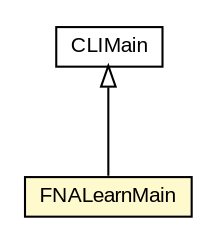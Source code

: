 #!/usr/local/bin/dot
#
# Class diagram 
# Generated by UMLGraph version R5_6-24-gf6e263 (http://www.umlgraph.org/)
#

digraph G {
	edge [fontname="arial",fontsize=10,labelfontname="arial",labelfontsize=10];
	node [fontname="arial",fontsize=10,shape=plaintext];
	nodesep=0.25;
	ranksep=0.5;
	// edu.arizona.biosemantics.semanticmarkup.FNALearnMain
	c66428 [label=<<table title="edu.arizona.biosemantics.semanticmarkup.FNALearnMain" border="0" cellborder="1" cellspacing="0" cellpadding="2" port="p" bgcolor="lemonChiffon" href="./FNALearnMain.html">
		<tr><td><table border="0" cellspacing="0" cellpadding="1">
<tr><td align="center" balign="center"> FNALearnMain </td></tr>
		</table></td></tr>
		</table>>, URL="./FNALearnMain.html", fontname="arial", fontcolor="black", fontsize=10.0];
	// edu.arizona.biosemantics.semanticmarkup.CLIMain
	c66431 [label=<<table title="edu.arizona.biosemantics.semanticmarkup.CLIMain" border="0" cellborder="1" cellspacing="0" cellpadding="2" port="p" href="./CLIMain.html">
		<tr><td><table border="0" cellspacing="0" cellpadding="1">
<tr><td align="center" balign="center"> CLIMain </td></tr>
		</table></td></tr>
		</table>>, URL="./CLIMain.html", fontname="arial", fontcolor="black", fontsize=10.0];
	//edu.arizona.biosemantics.semanticmarkup.FNALearnMain extends edu.arizona.biosemantics.semanticmarkup.CLIMain
	c66431:p -> c66428:p [dir=back,arrowtail=empty];
}

